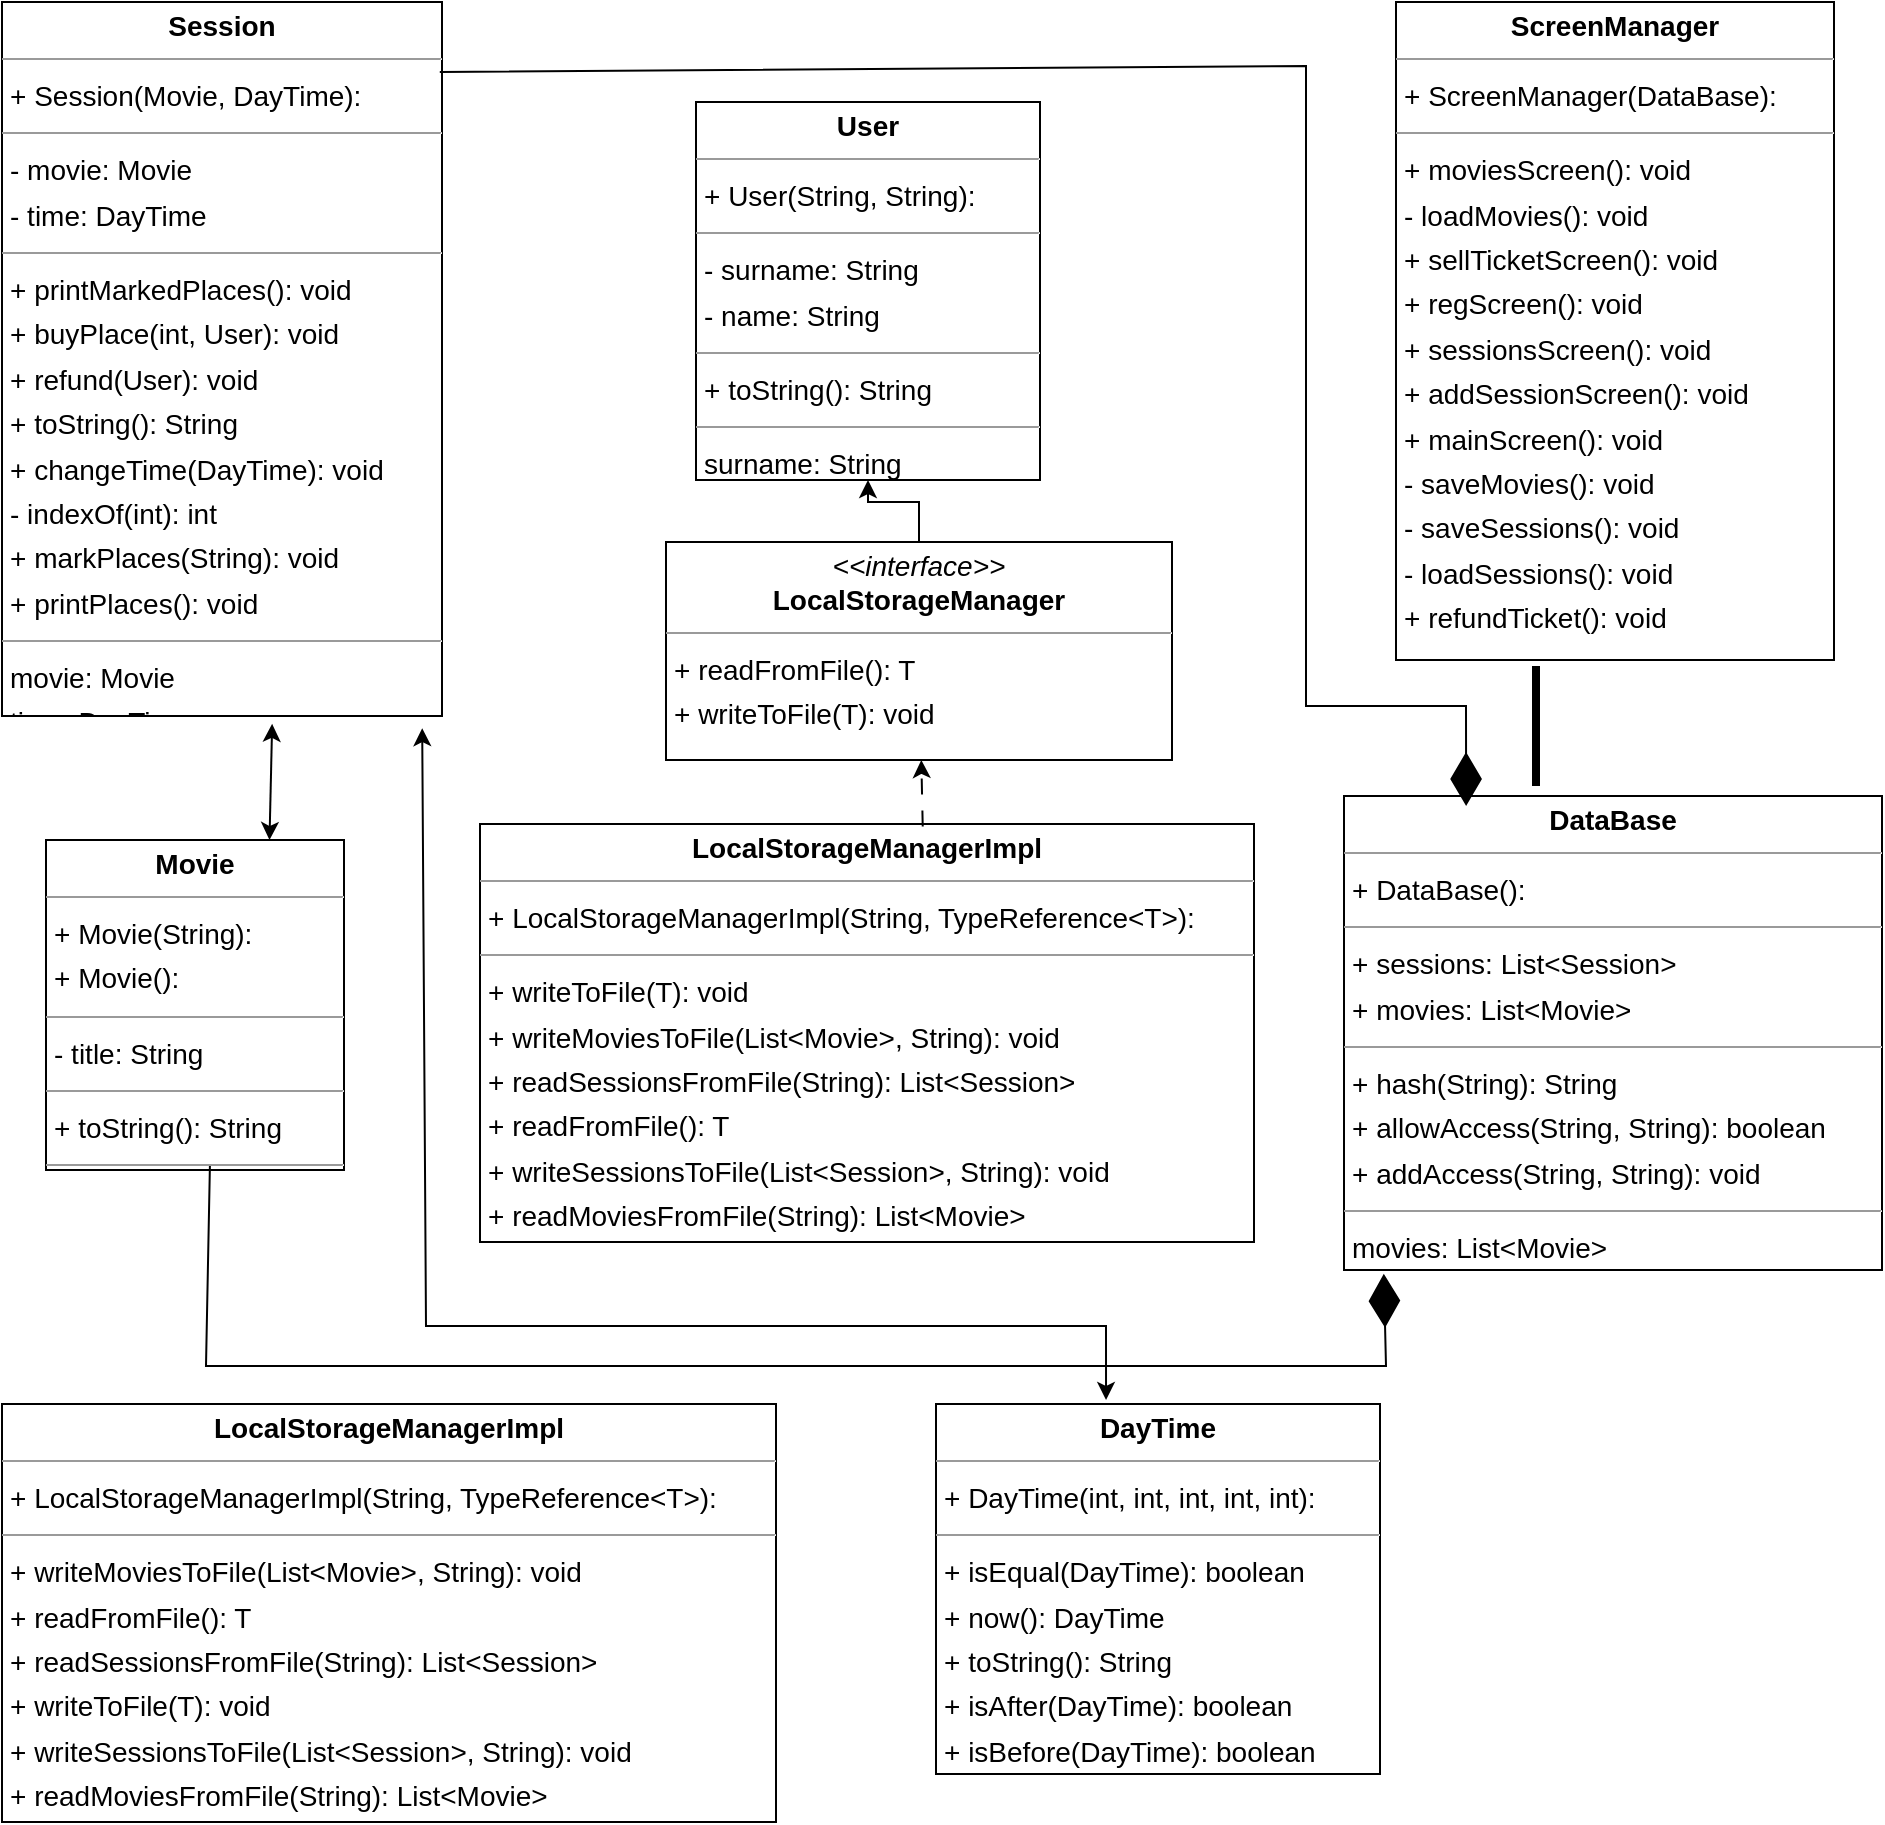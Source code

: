 <mxfile version="22.1.11" type="device">
  <diagram id="T22fGrjIJx12xn7cHi6N" name="Страница — 1">
    <mxGraphModel dx="2308" dy="1694" grid="1" gridSize="10" guides="1" tooltips="1" connect="1" arrows="1" fold="1" page="0" pageScale="1" pageWidth="827" pageHeight="1169" background="none" math="0" shadow="0">
      <root>
        <mxCell id="0" />
        <mxCell id="1" parent="0" />
        <mxCell id="node5" value="&lt;p style=&quot;margin:0px;margin-top:4px;text-align:center;&quot;&gt;&lt;b&gt;DataBase&lt;/b&gt;&lt;/p&gt;&lt;hr size=&quot;1&quot;/&gt;&lt;p style=&quot;margin:0 0 0 4px;line-height:1.6;&quot;&gt;+ DataBase(): &lt;/p&gt;&lt;hr size=&quot;1&quot;/&gt;&lt;p style=&quot;margin:0 0 0 4px;line-height:1.6;&quot;&gt;+ sessions: List&amp;lt;Session&amp;gt;&lt;br/&gt;+ movies: List&amp;lt;Movie&amp;gt;&lt;/p&gt;&lt;hr size=&quot;1&quot;/&gt;&lt;p style=&quot;margin:0 0 0 4px;line-height:1.6;&quot;&gt;+ hash(String): String&lt;br/&gt;+ allowAccess(String, String): boolean&lt;br/&gt;+ addAccess(String, String): void&lt;/p&gt;&lt;hr size=&quot;1&quot;/&gt;&lt;p style=&quot;margin:0 0 0 4px;line-height:1.6;&quot;&gt; movies: List&amp;lt;Movie&amp;gt;&lt;br/&gt; sessions: List&amp;lt;Session&amp;gt;&lt;/p&gt;" style="verticalAlign=top;align=left;overflow=fill;fontSize=14;fontFamily=Helvetica;html=1;rounded=0;shadow=0;comic=0;labelBackgroundColor=none;strokeWidth=1;" parent="1" vertex="1">
          <mxGeometry x="529" y="325" width="269" height="237" as="geometry" />
        </mxCell>
        <mxCell id="node3" value="&lt;p style=&quot;margin:0px;margin-top:4px;text-align:center;&quot;&gt;&lt;b&gt;DayTime&lt;/b&gt;&lt;/p&gt;&lt;hr size=&quot;1&quot;/&gt;&lt;p style=&quot;margin:0 0 0 4px;line-height:1.6;&quot;&gt;+ DayTime(int, int, int, int, int): &lt;/p&gt;&lt;hr size=&quot;1&quot;/&gt;&lt;p style=&quot;margin:0 0 0 4px;line-height:1.6;&quot;&gt;+ isEqual(DayTime): boolean&lt;br/&gt;+ now(): DayTime&lt;br/&gt;+ toString(): String&lt;br/&gt;+ isAfter(DayTime): boolean&lt;br/&gt;+ isBefore(DayTime): boolean&lt;/p&gt;" style="verticalAlign=top;align=left;overflow=fill;fontSize=14;fontFamily=Helvetica;html=1;rounded=0;shadow=0;comic=0;labelBackgroundColor=none;strokeWidth=1;" parent="1" vertex="1">
          <mxGeometry x="325" y="629" width="222" height="185" as="geometry" />
        </mxCell>
        <mxCell id="Z8yGgw9GFyjYkow5eWem-3" value="" style="edgeStyle=orthogonalEdgeStyle;rounded=0;orthogonalLoop=1;jettySize=auto;html=1;" edge="1" parent="1" source="node4" target="node7">
          <mxGeometry relative="1" as="geometry" />
        </mxCell>
        <mxCell id="node4" value="&lt;p style=&quot;margin:0px;margin-top:4px;text-align:center;&quot;&gt;&lt;i&gt;&amp;lt;&amp;lt;interface&amp;gt;&amp;gt;&lt;/i&gt;&lt;br/&gt;&lt;b&gt;LocalStorageManager&lt;T&gt;&lt;/b&gt;&lt;/p&gt;&lt;hr size=&quot;1&quot;/&gt;&lt;p style=&quot;margin:0 0 0 4px;line-height:1.6;&quot;&gt;+ readFromFile(): T&lt;br/&gt;+ writeToFile(T): void&lt;/p&gt;" style="verticalAlign=top;align=left;overflow=fill;fontSize=14;fontFamily=Helvetica;html=1;rounded=0;shadow=0;comic=0;labelBackgroundColor=none;strokeWidth=1;" parent="1" vertex="1">
          <mxGeometry x="190" y="198" width="253" height="109" as="geometry" />
        </mxCell>
        <mxCell id="node1" value="&lt;p style=&quot;margin:0px;margin-top:4px;text-align:center;&quot;&gt;&lt;b&gt;LocalStorageManagerImpl&lt;T&gt;&lt;/b&gt;&lt;/p&gt;&lt;hr size=&quot;1&quot;/&gt;&lt;p style=&quot;margin:0 0 0 4px;line-height:1.6;&quot;&gt;+ LocalStorageManagerImpl(String, TypeReference&amp;lt;T&amp;gt;): &lt;/p&gt;&lt;hr size=&quot;1&quot;/&gt;&lt;p style=&quot;margin:0 0 0 4px;line-height:1.6;&quot;&gt;+ writeToFile(T): void&lt;br/&gt;+ writeMoviesToFile(List&amp;lt;Movie&amp;gt;, String): void&lt;br/&gt;+ readSessionsFromFile(String): List&amp;lt;Session&amp;gt;&lt;br/&gt;+ readFromFile(): T&lt;br/&gt;+ writeSessionsToFile(List&amp;lt;Session&amp;gt;, String): void&lt;br/&gt;+ readMoviesFromFile(String): List&amp;lt;Movie&amp;gt;&lt;/p&gt;" style="verticalAlign=top;align=left;overflow=fill;fontSize=14;fontFamily=Helvetica;html=1;rounded=0;shadow=0;comic=0;labelBackgroundColor=none;strokeWidth=1;" parent="1" vertex="1">
          <mxGeometry x="97" y="339" width="387" height="209" as="geometry" />
        </mxCell>
        <mxCell id="node18" value="&lt;p style=&quot;margin:0px;margin-top:4px;text-align:center;&quot;&gt;&lt;b&gt;LocalStorageManagerImpl&lt;T&gt;&lt;/b&gt;&lt;/p&gt;&lt;hr size=&quot;1&quot;/&gt;&lt;p style=&quot;margin:0 0 0 4px;line-height:1.6;&quot;&gt;+ LocalStorageManagerImpl(String, TypeReference&amp;lt;T&amp;gt;): &lt;/p&gt;&lt;hr size=&quot;1&quot;/&gt;&lt;p style=&quot;margin:0 0 0 4px;line-height:1.6;&quot;&gt;+ writeMoviesToFile(List&amp;lt;Movie&amp;gt;, String): void&lt;br/&gt;+ readFromFile(): T&lt;br/&gt;+ readSessionsFromFile(String): List&amp;lt;Session&amp;gt;&lt;br/&gt;+ writeToFile(T): void&lt;br/&gt;+ writeSessionsToFile(List&amp;lt;Session&amp;gt;, String): void&lt;br/&gt;+ readMoviesFromFile(String): List&amp;lt;Movie&amp;gt;&lt;/p&gt;" style="verticalAlign=top;align=left;overflow=fill;fontSize=14;fontFamily=Helvetica;html=1;rounded=0;shadow=0;comic=0;labelBackgroundColor=none;strokeWidth=1;" parent="1" vertex="1">
          <mxGeometry x="-142" y="629" width="387" height="209" as="geometry" />
        </mxCell>
        <mxCell id="node6" value="&lt;p style=&quot;margin:0px;margin-top:4px;text-align:center;&quot;&gt;&lt;b&gt;Movie&lt;/b&gt;&lt;/p&gt;&lt;hr size=&quot;1&quot;/&gt;&lt;p style=&quot;margin:0 0 0 4px;line-height:1.6;&quot;&gt;+ Movie(String): &lt;br/&gt;+ Movie(): &lt;/p&gt;&lt;hr size=&quot;1&quot;/&gt;&lt;p style=&quot;margin:0 0 0 4px;line-height:1.6;&quot;&gt;- title: String&lt;/p&gt;&lt;hr size=&quot;1&quot;/&gt;&lt;p style=&quot;margin:0 0 0 4px;line-height:1.6;&quot;&gt;+ toString(): String&lt;/p&gt;&lt;hr size=&quot;1&quot;/&gt;&lt;p style=&quot;margin:0 0 0 4px;line-height:1.6;&quot;&gt; title: String&lt;/p&gt;" style="verticalAlign=top;align=left;overflow=fill;fontSize=14;fontFamily=Helvetica;html=1;rounded=0;shadow=0;comic=0;labelBackgroundColor=none;strokeWidth=1;" parent="1" vertex="1">
          <mxGeometry x="-120" y="347" width="149" height="165" as="geometry" />
        </mxCell>
        <mxCell id="node2" value="&lt;p style=&quot;margin:0px;margin-top:4px;text-align:center;&quot;&gt;&lt;b&gt;ScreenManager&lt;/b&gt;&lt;/p&gt;&lt;hr size=&quot;1&quot;/&gt;&lt;p style=&quot;margin:0 0 0 4px;line-height:1.6;&quot;&gt;+ ScreenManager(DataBase): &lt;/p&gt;&lt;hr size=&quot;1&quot;/&gt;&lt;p style=&quot;margin:0 0 0 4px;line-height:1.6;&quot;&gt;+ moviesScreen(): void&lt;br/&gt;- loadMovies(): void&lt;br/&gt;+ sellTicketScreen(): void&lt;br/&gt;+ regScreen(): void&lt;br/&gt;+ sessionsScreen(): void&lt;br/&gt;+ addSessionScreen(): void&lt;br/&gt;+ mainScreen(): void&lt;br/&gt;- saveMovies(): void&lt;br/&gt;- saveSessions(): void&lt;br/&gt;- loadSessions(): void&lt;br/&gt;+ refundTicket(): void&lt;/p&gt;" style="verticalAlign=top;align=left;overflow=fill;fontSize=14;fontFamily=Helvetica;html=1;rounded=0;shadow=0;comic=0;labelBackgroundColor=none;strokeWidth=1;" parent="1" vertex="1">
          <mxGeometry x="555" y="-72" width="219" height="329" as="geometry" />
        </mxCell>
        <mxCell id="node14" value="&lt;p style=&quot;margin:0px;margin-top:4px;text-align:center;&quot;&gt;&lt;b&gt;Session&lt;/b&gt;&lt;/p&gt;&lt;hr size=&quot;1&quot;/&gt;&lt;p style=&quot;margin:0 0 0 4px;line-height:1.6;&quot;&gt;+ Session(Movie, DayTime): &lt;/p&gt;&lt;hr size=&quot;1&quot;/&gt;&lt;p style=&quot;margin:0 0 0 4px;line-height:1.6;&quot;&gt;- movie: Movie&lt;br/&gt;- time: DayTime&lt;/p&gt;&lt;hr size=&quot;1&quot;/&gt;&lt;p style=&quot;margin:0 0 0 4px;line-height:1.6;&quot;&gt;+ printMarkedPlaces(): void&lt;br/&gt;+ buyPlace(int, User): void&lt;br/&gt;+ refund(User): void&lt;br/&gt;+ toString(): String&lt;br/&gt;+ changeTime(DayTime): void&lt;br/&gt;- indexOf(int): int&lt;br/&gt;+ markPlaces(String): void&lt;br/&gt;+ printPlaces(): void&lt;/p&gt;&lt;hr size=&quot;1&quot;/&gt;&lt;p style=&quot;margin:0 0 0 4px;line-height:1.6;&quot;&gt; movie: Movie&lt;br/&gt; time: DayTime&lt;/p&gt;" style="verticalAlign=top;align=left;overflow=fill;fontSize=14;fontFamily=Helvetica;html=1;rounded=0;shadow=0;comic=0;labelBackgroundColor=none;strokeWidth=1;" parent="1" vertex="1">
          <mxGeometry x="-142" y="-72" width="220" height="357" as="geometry" />
        </mxCell>
        <mxCell id="node7" value="&lt;p style=&quot;margin:0px;margin-top:4px;text-align:center;&quot;&gt;&lt;b&gt;User&lt;/b&gt;&lt;/p&gt;&lt;hr size=&quot;1&quot;/&gt;&lt;p style=&quot;margin:0 0 0 4px;line-height:1.6;&quot;&gt;+ User(String, String): &lt;/p&gt;&lt;hr size=&quot;1&quot;/&gt;&lt;p style=&quot;margin:0 0 0 4px;line-height:1.6;&quot;&gt;- surname: String&lt;br/&gt;- name: String&lt;/p&gt;&lt;hr size=&quot;1&quot;/&gt;&lt;p style=&quot;margin:0 0 0 4px;line-height:1.6;&quot;&gt;+ toString(): String&lt;/p&gt;&lt;hr size=&quot;1&quot;/&gt;&lt;p style=&quot;margin:0 0 0 4px;line-height:1.6;&quot;&gt; surname: String&lt;br/&gt; name: String&lt;/p&gt;" style="verticalAlign=top;align=left;overflow=fill;fontSize=14;fontFamily=Helvetica;html=1;rounded=0;shadow=0;comic=0;labelBackgroundColor=none;strokeWidth=1;" parent="1" vertex="1">
          <mxGeometry x="205" y="-22" width="172" height="189" as="geometry" />
        </mxCell>
        <mxCell id="Z8yGgw9GFyjYkow5eWem-1" value="" style="endArrow=classic;startArrow=classic;html=1;rounded=0;exitX=0.75;exitY=0;exitDx=0;exitDy=0;entryX=0.614;entryY=1.011;entryDx=0;entryDy=0;entryPerimeter=0;" edge="1" parent="1" source="node6" target="node14">
          <mxGeometry width="50" height="50" relative="1" as="geometry">
            <mxPoint x="250" y="280" as="sourcePoint" />
            <mxPoint x="300" y="230" as="targetPoint" />
          </mxGeometry>
        </mxCell>
        <mxCell id="Z8yGgw9GFyjYkow5eWem-2" value="" style="endArrow=classic;startArrow=classic;html=1;rounded=0;exitX=0.383;exitY=-0.011;exitDx=0;exitDy=0;exitPerimeter=0;entryX=0.955;entryY=1.017;entryDx=0;entryDy=0;entryPerimeter=0;" edge="1" parent="1" source="node3" target="node14">
          <mxGeometry width="50" height="50" relative="1" as="geometry">
            <mxPoint x="420" y="590" as="sourcePoint" />
            <mxPoint x="80" y="180" as="targetPoint" />
            <Array as="points">
              <mxPoint x="410" y="590" />
              <mxPoint x="70" y="590" />
            </Array>
          </mxGeometry>
        </mxCell>
        <mxCell id="Z8yGgw9GFyjYkow5eWem-5" value="" style="endArrow=diamondThin;endFill=1;endSize=24;html=1;rounded=0;entryX=0.074;entryY=1.008;entryDx=0;entryDy=0;entryPerimeter=0;exitX=0.55;exitY=0.988;exitDx=0;exitDy=0;exitPerimeter=0;" edge="1" parent="1" source="node6" target="node5">
          <mxGeometry width="160" relative="1" as="geometry">
            <mxPoint x="-44" y="514" as="sourcePoint" />
            <mxPoint x="529" y="470" as="targetPoint" />
            <Array as="points">
              <mxPoint x="-40" y="610" />
              <mxPoint x="250" y="610" />
              <mxPoint x="550" y="610" />
            </Array>
          </mxGeometry>
        </mxCell>
        <mxCell id="Z8yGgw9GFyjYkow5eWem-6" value="" style="endArrow=diamondThin;endFill=1;endSize=24;html=1;rounded=0;exitX=0.995;exitY=0.098;exitDx=0;exitDy=0;exitPerimeter=0;entryX=0.227;entryY=0.021;entryDx=0;entryDy=0;entryPerimeter=0;" edge="1" parent="1" source="node14" target="node5">
          <mxGeometry width="160" relative="1" as="geometry">
            <mxPoint x="230" y="200" as="sourcePoint" />
            <mxPoint x="590" y="320" as="targetPoint" />
            <Array as="points">
              <mxPoint x="510" y="-40" />
              <mxPoint x="510" y="280" />
              <mxPoint x="590" y="280" />
            </Array>
          </mxGeometry>
        </mxCell>
        <mxCell id="Z8yGgw9GFyjYkow5eWem-8" value="" style="line;strokeWidth=4;direction=south;html=1;perimeter=backbonePerimeter;points=[];outlineConnect=0;" vertex="1" parent="1">
          <mxGeometry x="620" y="260" width="10" height="60" as="geometry" />
        </mxCell>
        <mxCell id="Z8yGgw9GFyjYkow5eWem-10" value="" style="endArrow=classic;html=1;rounded=0;exitX=0.572;exitY=0.006;exitDx=0;exitDy=0;exitPerimeter=0;dashed=1;dashPattern=8 8;" edge="1" parent="1" source="node1" target="node4">
          <mxGeometry width="50" height="50" relative="1" as="geometry">
            <mxPoint x="320" y="330" as="sourcePoint" />
            <mxPoint x="310" y="350" as="targetPoint" />
          </mxGeometry>
        </mxCell>
      </root>
    </mxGraphModel>
  </diagram>
</mxfile>
